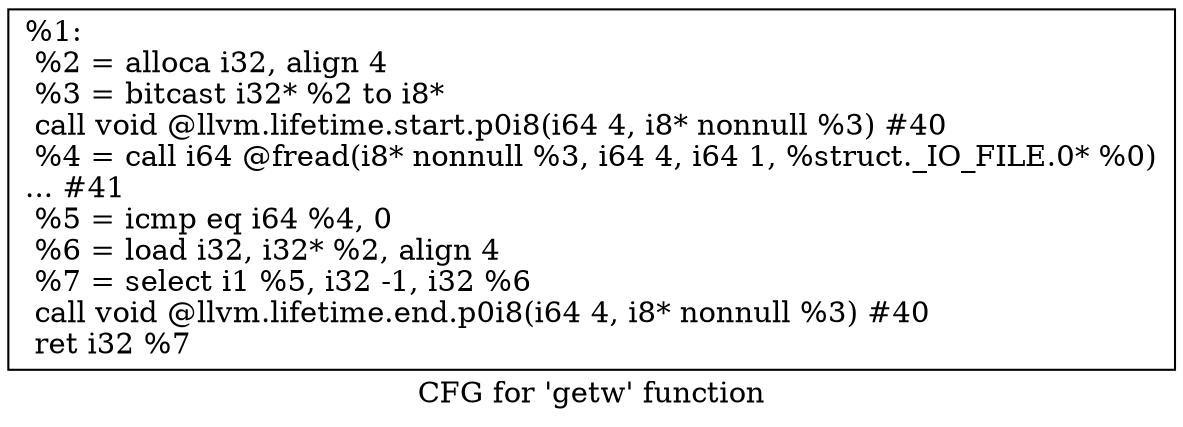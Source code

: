 digraph "CFG for 'getw' function" {
	label="CFG for 'getw' function";

	Node0x1fe0170 [shape=record,label="{%1:\l  %2 = alloca i32, align 4\l  %3 = bitcast i32* %2 to i8*\l  call void @llvm.lifetime.start.p0i8(i64 4, i8* nonnull %3) #40\l  %4 = call i64 @fread(i8* nonnull %3, i64 4, i64 1, %struct._IO_FILE.0* %0)\l... #41\l  %5 = icmp eq i64 %4, 0\l  %6 = load i32, i32* %2, align 4\l  %7 = select i1 %5, i32 -1, i32 %6\l  call void @llvm.lifetime.end.p0i8(i64 4, i8* nonnull %3) #40\l  ret i32 %7\l}"];
}
